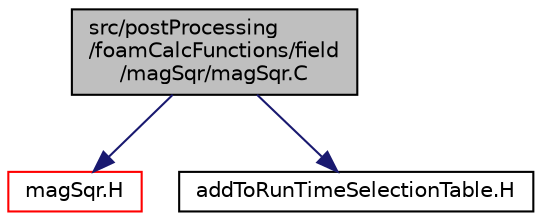 digraph "src/postProcessing/foamCalcFunctions/field/magSqr/magSqr.C"
{
  bgcolor="transparent";
  edge [fontname="Helvetica",fontsize="10",labelfontname="Helvetica",labelfontsize="10"];
  node [fontname="Helvetica",fontsize="10",shape=record];
  Node1 [label="src/postProcessing\l/foamCalcFunctions/field\l/magSqr/magSqr.C",height=0.2,width=0.4,color="black", fillcolor="grey75", style="filled", fontcolor="black"];
  Node1 -> Node2 [color="midnightblue",fontsize="10",style="solid",fontname="Helvetica"];
  Node2 [label="magSqr.H",height=0.2,width=0.4,color="red",URL="$a09163.html"];
  Node1 -> Node3 [color="midnightblue",fontsize="10",style="solid",fontname="Helvetica"];
  Node3 [label="addToRunTimeSelectionTable.H",height=0.2,width=0.4,color="black",URL="$a07853.html",tooltip="Macros for easy insertion into run-time selection tables. "];
}
